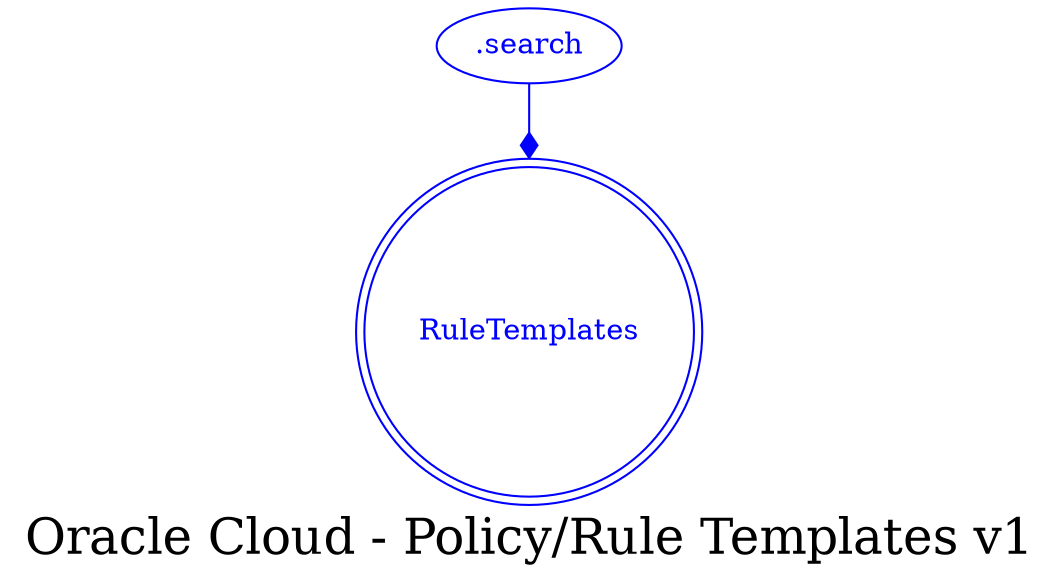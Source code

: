digraph LexiconGraph {
graph[label="Oracle Cloud - Policy/Rule Templates v1", fontsize=24]
splines=true
"RuleTemplates" [color=blue, fontcolor=blue, shape=doublecircle]
".search" -> "RuleTemplates" [color=blue, fontcolor=blue, arrowhead=diamond, arrowtail=none]
".search" [color=blue, fontcolor=blue, shape=ellipse]
}
